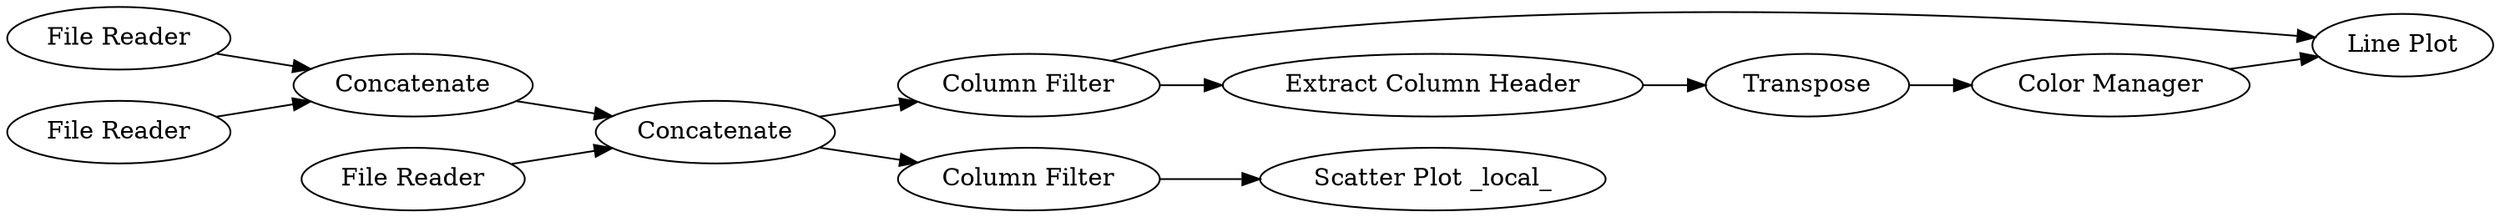 digraph {
	24 -> 22
	19 -> 24
	16 -> 15
	23 -> 19
	16 -> 14
	15 -> 22
	18 -> 20
	20 -> 16
	17 -> 16
	12 -> 20
	14 -> 13
	15 -> 23
	16 [label=Concatenate]
	24 [label="Color Manager"]
	13 [label="Scatter Plot _local_"]
	20 [label=Concatenate]
	22 [label="Line Plot"]
	23 [label="Extract Column Header"]
	18 [label="File Reader"]
	15 [label="Column Filter"]
	14 [label="Column Filter"]
	17 [label="File Reader"]
	12 [label="File Reader"]
	19 [label=Transpose]
	rankdir=LR
}
